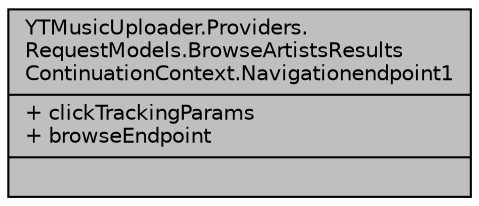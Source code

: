digraph "YTMusicUploader.Providers.RequestModels.BrowseArtistsResultsContinuationContext.Navigationendpoint1"
{
 // LATEX_PDF_SIZE
  edge [fontname="Helvetica",fontsize="10",labelfontname="Helvetica",labelfontsize="10"];
  node [fontname="Helvetica",fontsize="10",shape=record];
  Node1 [label="{YTMusicUploader.Providers.\lRequestModels.BrowseArtistsResults\lContinuationContext.Navigationendpoint1\n|+ clickTrackingParams\l+ browseEndpoint\l|}",height=0.2,width=0.4,color="black", fillcolor="grey75", style="filled", fontcolor="black",tooltip=" "];
}

